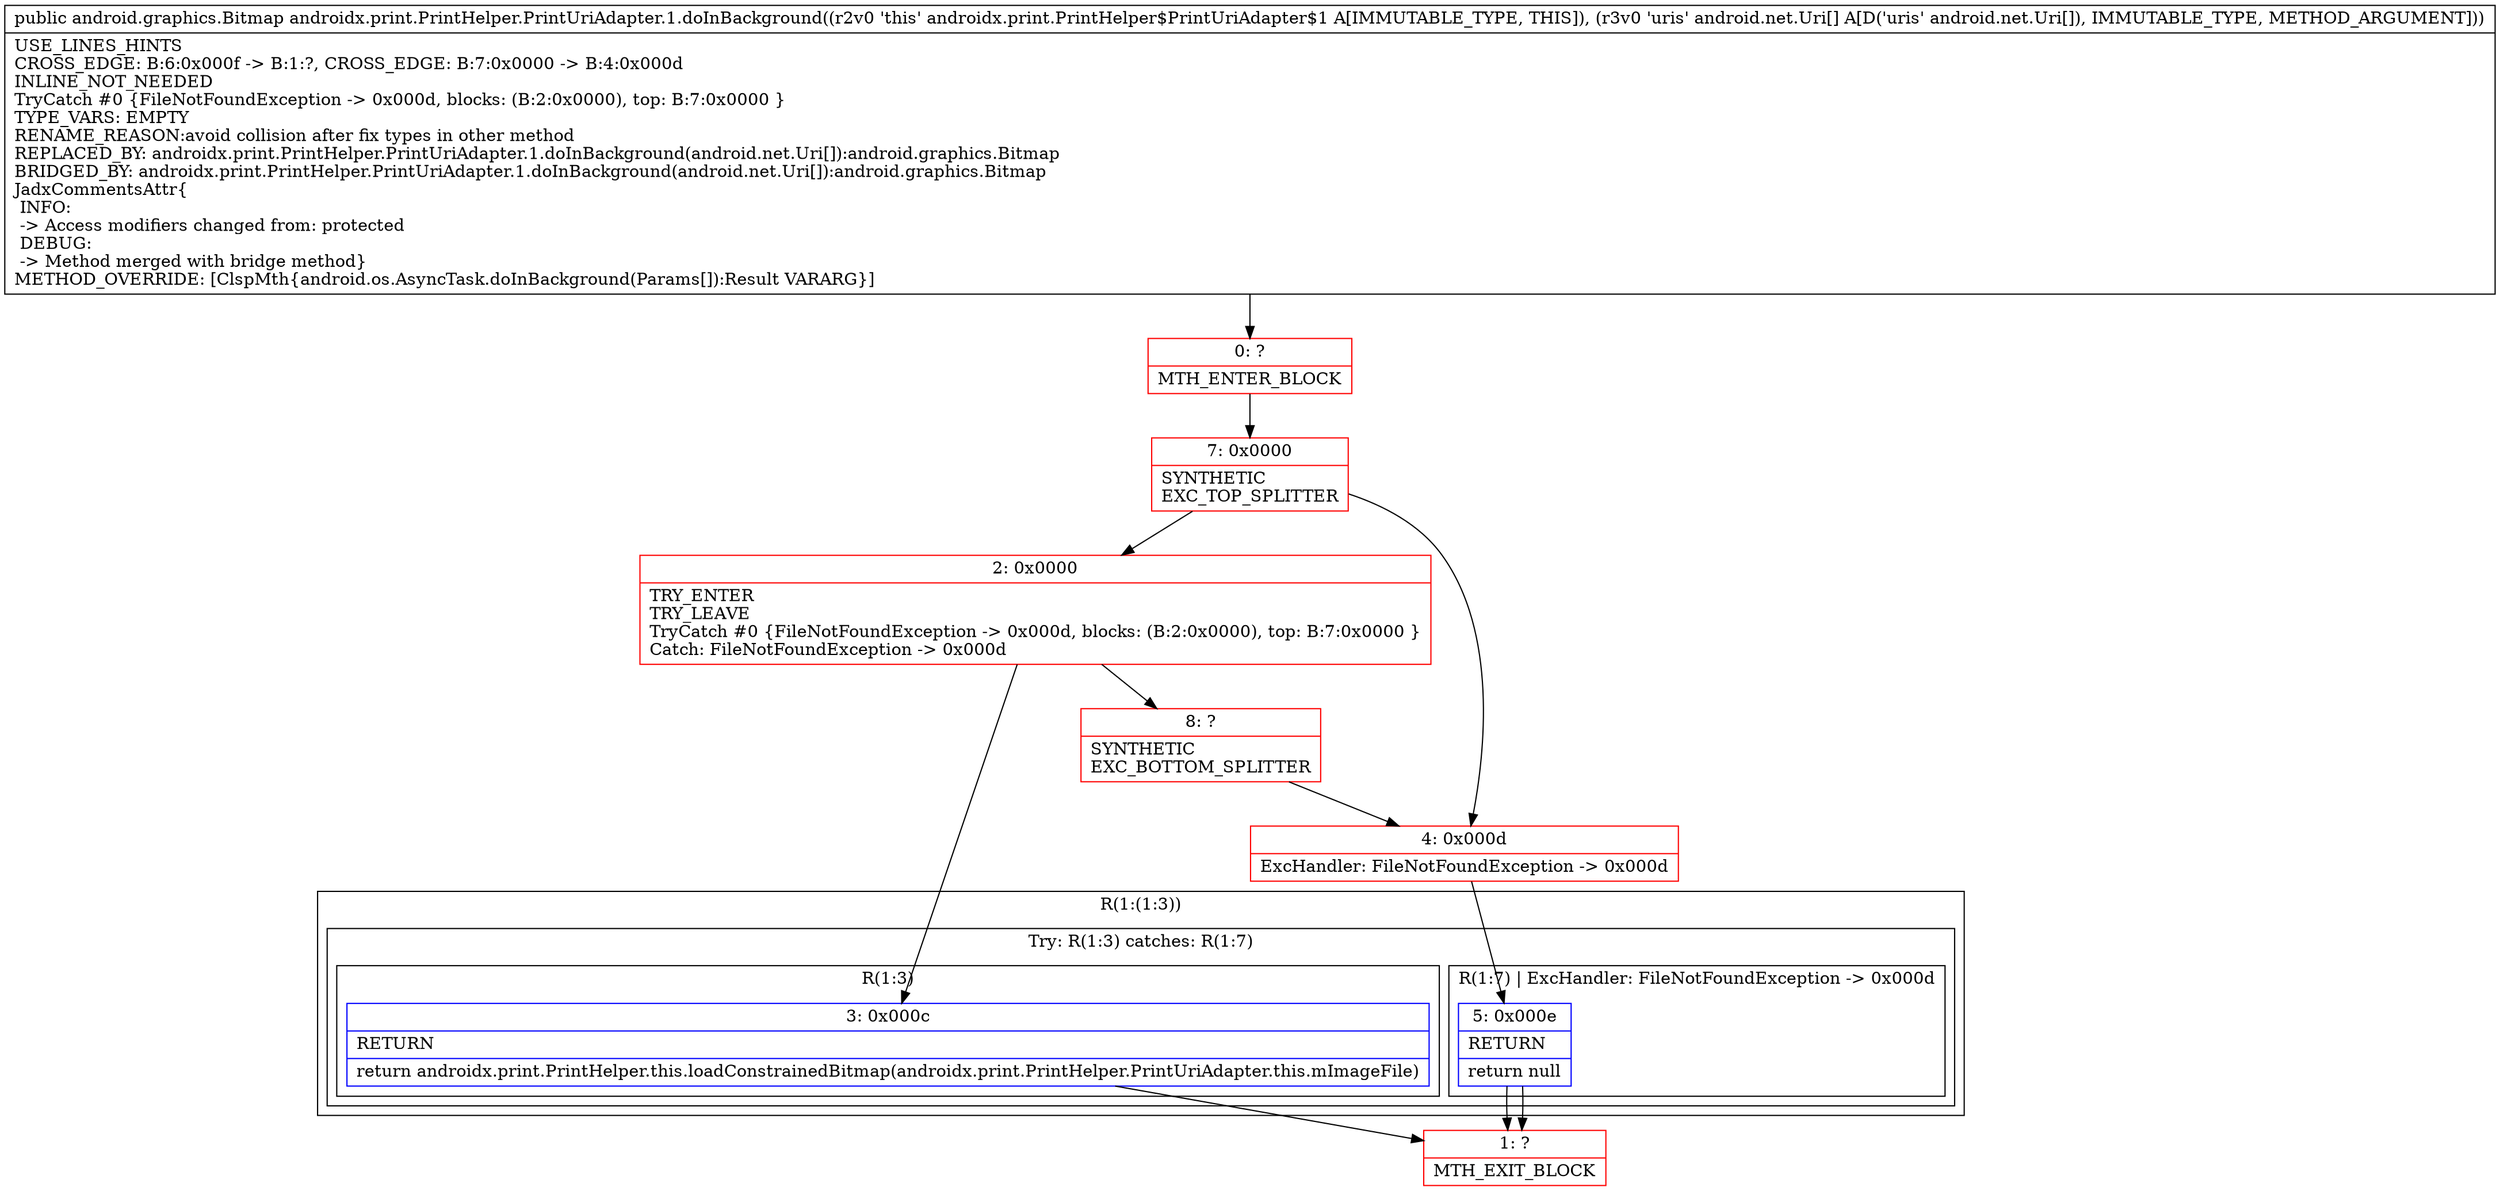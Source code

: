 digraph "CFG forandroidx.print.PrintHelper.PrintUriAdapter.1.doInBackground([Landroid\/net\/Uri;)Landroid\/graphics\/Bitmap;" {
subgraph cluster_Region_84462151 {
label = "R(1:(1:3))";
node [shape=record,color=blue];
subgraph cluster_TryCatchRegion_985161951 {
label = "Try: R(1:3) catches: R(1:7)";
node [shape=record,color=blue];
subgraph cluster_Region_1405526244 {
label = "R(1:3)";
node [shape=record,color=blue];
Node_3 [shape=record,label="{3\:\ 0x000c|RETURN\l|return androidx.print.PrintHelper.this.loadConstrainedBitmap(androidx.print.PrintHelper.PrintUriAdapter.this.mImageFile)\l}"];
}
subgraph cluster_Region_44832221 {
label = "R(1:7) | ExcHandler: FileNotFoundException \-\> 0x000d\l";
node [shape=record,color=blue];
Node_5 [shape=record,label="{5\:\ 0x000e|RETURN\l|return null\l}"];
}
}
}
subgraph cluster_Region_44832221 {
label = "R(1:7) | ExcHandler: FileNotFoundException \-\> 0x000d\l";
node [shape=record,color=blue];
Node_5 [shape=record,label="{5\:\ 0x000e|RETURN\l|return null\l}"];
}
Node_0 [shape=record,color=red,label="{0\:\ ?|MTH_ENTER_BLOCK\l}"];
Node_7 [shape=record,color=red,label="{7\:\ 0x0000|SYNTHETIC\lEXC_TOP_SPLITTER\l}"];
Node_2 [shape=record,color=red,label="{2\:\ 0x0000|TRY_ENTER\lTRY_LEAVE\lTryCatch #0 \{FileNotFoundException \-\> 0x000d, blocks: (B:2:0x0000), top: B:7:0x0000 \}\lCatch: FileNotFoundException \-\> 0x000d\l}"];
Node_1 [shape=record,color=red,label="{1\:\ ?|MTH_EXIT_BLOCK\l}"];
Node_8 [shape=record,color=red,label="{8\:\ ?|SYNTHETIC\lEXC_BOTTOM_SPLITTER\l}"];
Node_4 [shape=record,color=red,label="{4\:\ 0x000d|ExcHandler: FileNotFoundException \-\> 0x000d\l}"];
MethodNode[shape=record,label="{public android.graphics.Bitmap androidx.print.PrintHelper.PrintUriAdapter.1.doInBackground((r2v0 'this' androidx.print.PrintHelper$PrintUriAdapter$1 A[IMMUTABLE_TYPE, THIS]), (r3v0 'uris' android.net.Uri[] A[D('uris' android.net.Uri[]), IMMUTABLE_TYPE, METHOD_ARGUMENT]))  | USE_LINES_HINTS\lCROSS_EDGE: B:6:0x000f \-\> B:1:?, CROSS_EDGE: B:7:0x0000 \-\> B:4:0x000d\lINLINE_NOT_NEEDED\lTryCatch #0 \{FileNotFoundException \-\> 0x000d, blocks: (B:2:0x0000), top: B:7:0x0000 \}\lTYPE_VARS: EMPTY\lRENAME_REASON:avoid collision after fix types in other method\lREPLACED_BY: androidx.print.PrintHelper.PrintUriAdapter.1.doInBackground(android.net.Uri[]):android.graphics.Bitmap\lBRIDGED_BY: androidx.print.PrintHelper.PrintUriAdapter.1.doInBackground(android.net.Uri[]):android.graphics.Bitmap\lJadxCommentsAttr\{\l INFO: \l \-\> Access modifiers changed from: protected\l DEBUG: \l \-\> Method merged with bridge method\}\lMETHOD_OVERRIDE: [ClspMth\{android.os.AsyncTask.doInBackground(Params[]):Result VARARG\}]\l}"];
MethodNode -> Node_0;Node_3 -> Node_1;
Node_5 -> Node_1;
Node_5 -> Node_1;
Node_0 -> Node_7;
Node_7 -> Node_2;
Node_7 -> Node_4;
Node_2 -> Node_3;
Node_2 -> Node_8;
Node_8 -> Node_4;
Node_4 -> Node_5;
}

